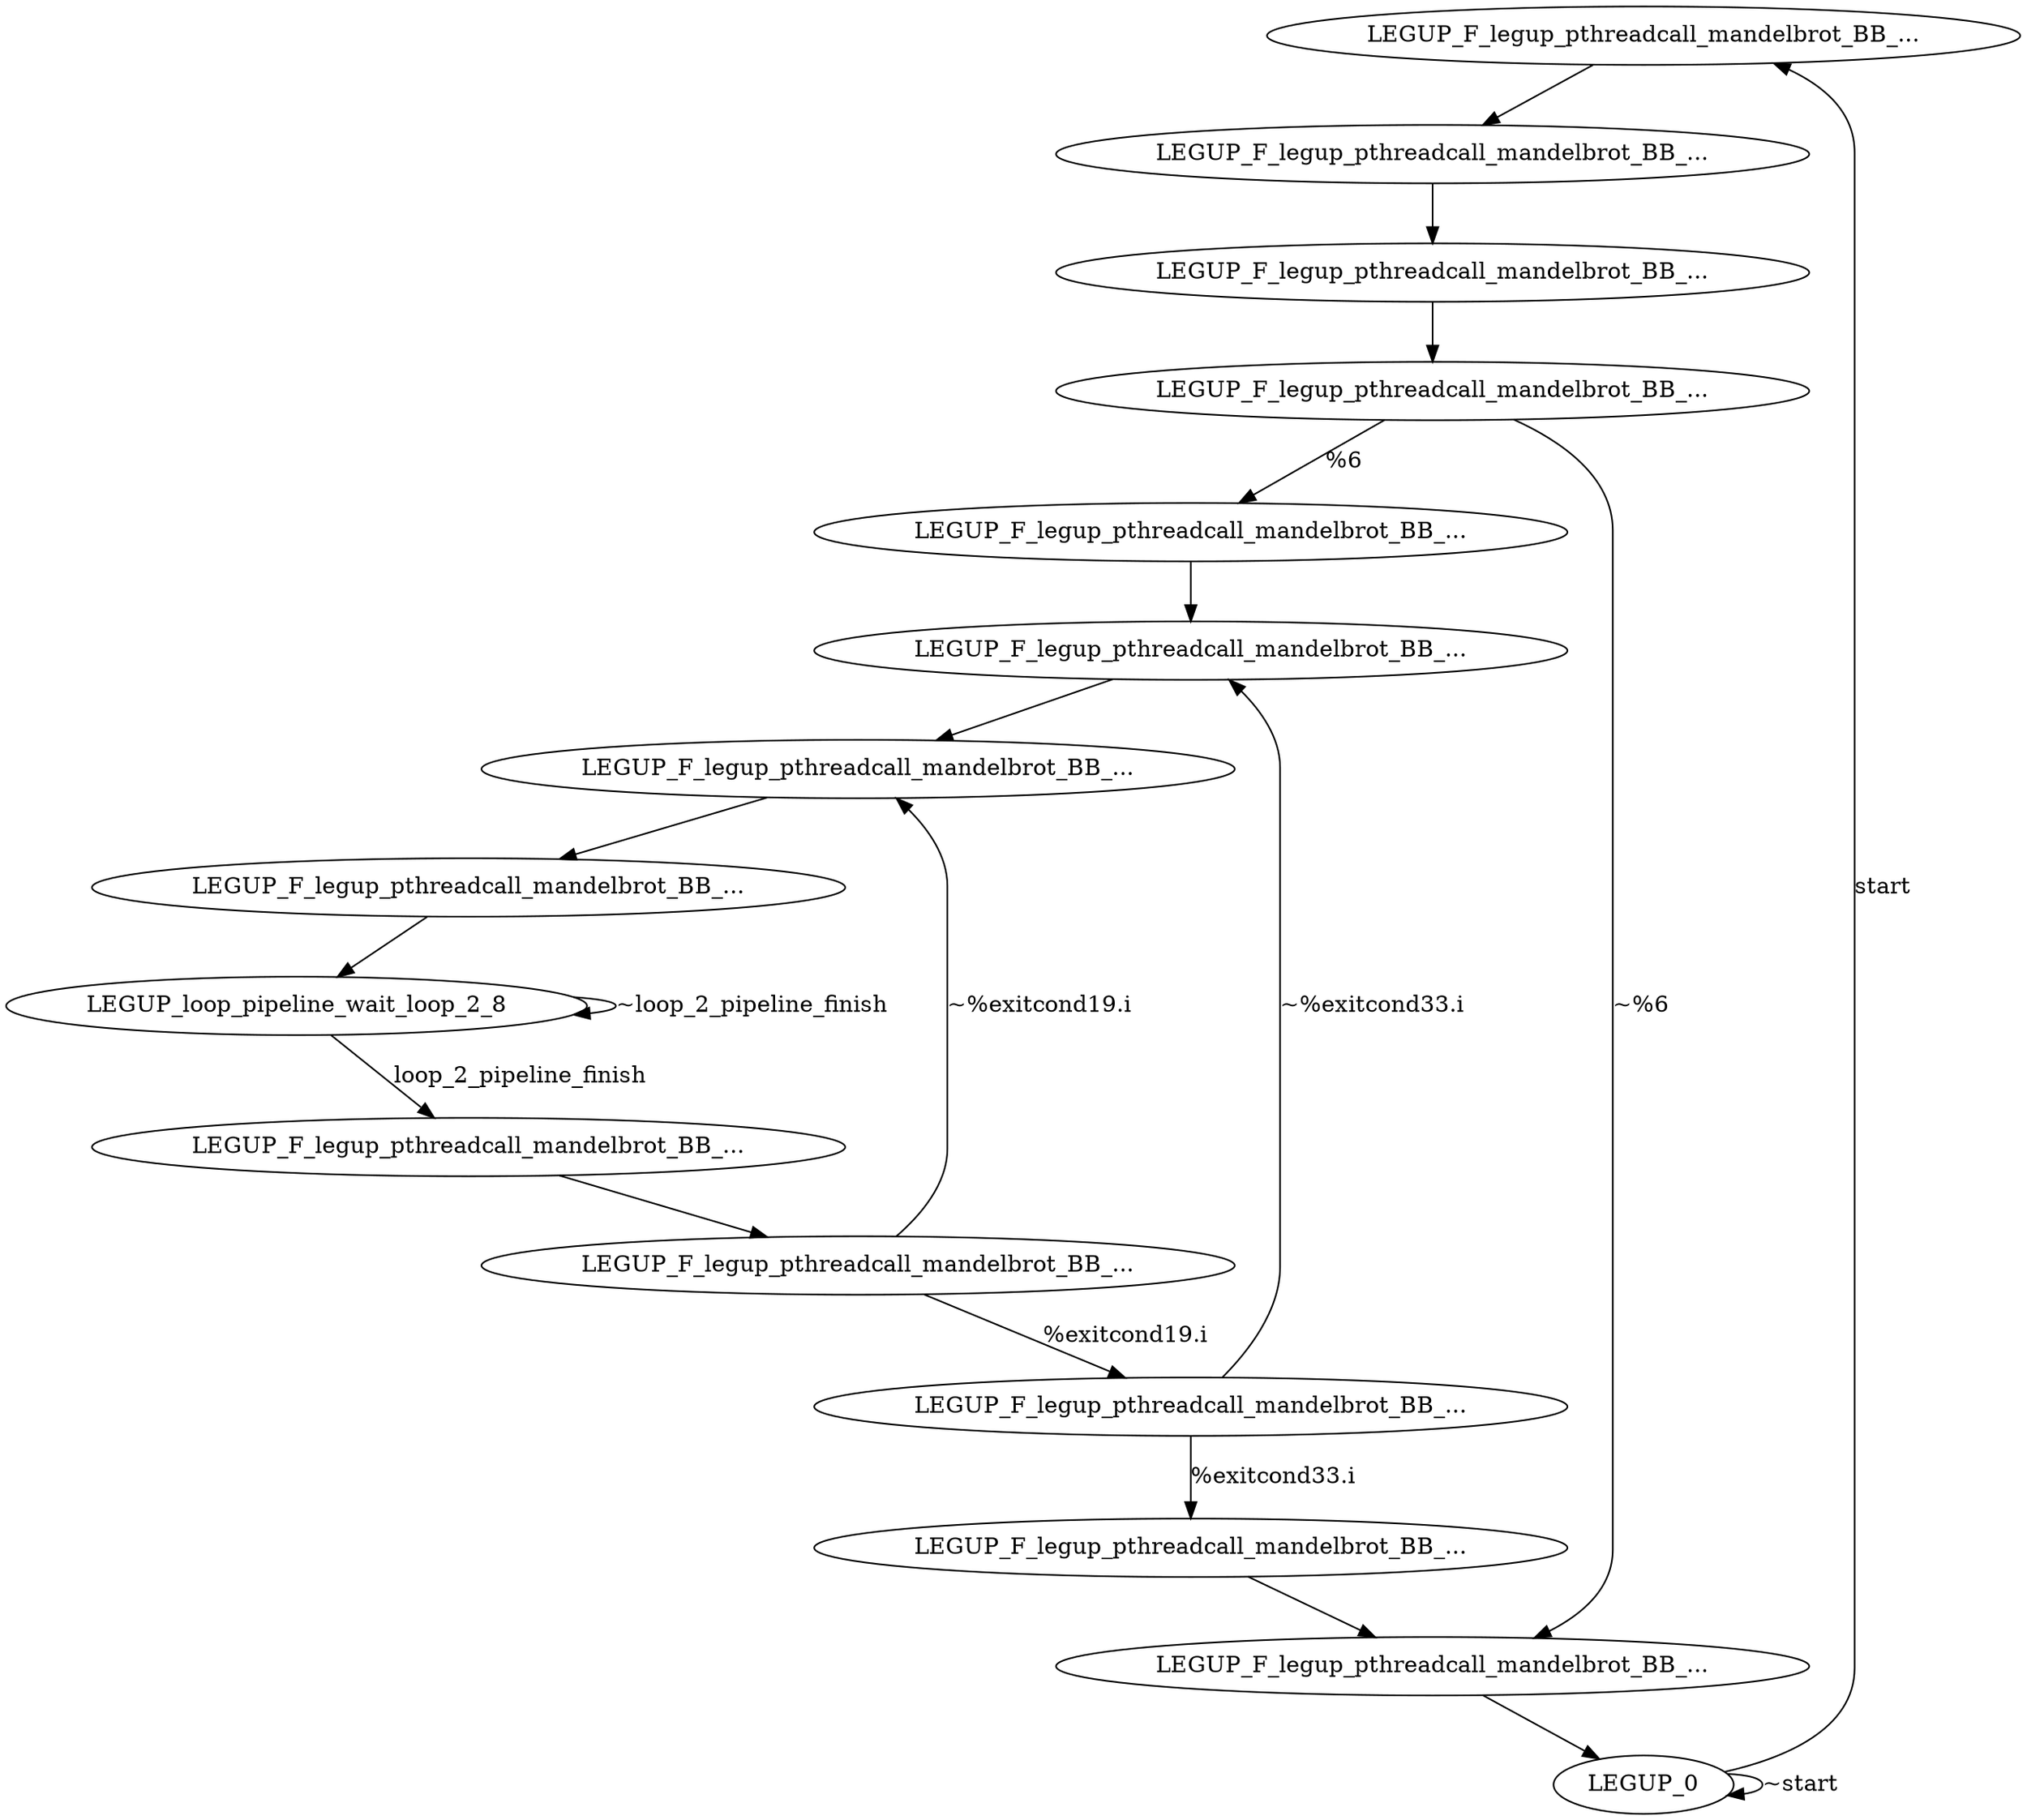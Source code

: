 digraph {
Node0xb1bc8d8[label="LEGUP_F_legup_pthreadcall_mandelbrot_BB_..."];
Node0xb1bb800[label="LEGUP_0"];
Node0xb1bb800 -> Node0xb1bc8d8[label="start"];
Node0xb1bb800 -> Node0xb1bb800[label="~start"];
Node0xb1bcf00[label="LEGUP_F_legup_pthreadcall_mandelbrot_BB_..."];
Node0xb1bc8d8 -> Node0xb1bcf00;
Node0xb1bcf88[label="LEGUP_F_legup_pthreadcall_mandelbrot_BB_..."];
Node0xb1bcf00 -> Node0xb1bcf88;
Node0xb1bd010[label="LEGUP_F_legup_pthreadcall_mandelbrot_BB_..."];
Node0xb1bcf88 -> Node0xb1bd010;
Node0xb1bc980[label="LEGUP_F_legup_pthreadcall_mandelbrot_BB_..."];
Node0xb1bd010 -> Node0xb1bc980[label="%6"];
Node0xb1bce18[label="LEGUP_F_legup_pthreadcall_mandelbrot_BB_..."];
Node0xb1bd010 -> Node0xb1bce18[label="~%6"];
Node0xb1bccc8[label="LEGUP_F_legup_pthreadcall_mandelbrot_BB_..."];
Node0xb1bc980 -> Node0xb1bccc8;
Node0xb1b77d8[label="LEGUP_F_legup_pthreadcall_mandelbrot_BB_..."];
Node0xb1bca28[label="LEGUP_F_legup_pthreadcall_mandelbrot_BB_..."];
Node0xb1bca28 -> Node0xb1b77d8;
Node0xb1bcad0[label="LEGUP_loop_pipeline_wait_loop_2_8"];
Node0xb1b77d8 -> Node0xb1bcad0;
Node0xb1bcb78[label="LEGUP_F_legup_pthreadcall_mandelbrot_BB_..."];
Node0xb1bcad0 -> Node0xb1bcb78[label="loop_2_pipeline_finish"];
Node0xb1bcad0 -> Node0xb1bcad0[label="~loop_2_pipeline_finish"];
Node0xb1b7b60[label="LEGUP_F_legup_pthreadcall_mandelbrot_BB_..."];
Node0xb1bcb78 -> Node0xb1b7b60;
Node0xb1bcc20[label="LEGUP_F_legup_pthreadcall_mandelbrot_BB_..."];
Node0xb1b7b60 -> Node0xb1bcc20[label="%exitcond19.i"];
Node0xb1b7b60 -> Node0xb1bca28[label="~%exitcond19.i"];
Node0xb1bcd70[label="LEGUP_F_legup_pthreadcall_mandelbrot_BB_..."];
Node0xb1bcc20 -> Node0xb1bcd70[label="%exitcond33.i"];
Node0xb1bcc20 -> Node0xb1bccc8[label="~%exitcond33.i"];
Node0xb1bccc8 -> Node0xb1bca28;
Node0xb1bcd70 -> Node0xb1bce18;
Node0xb1bce18 -> Node0xb1bb800;
}
